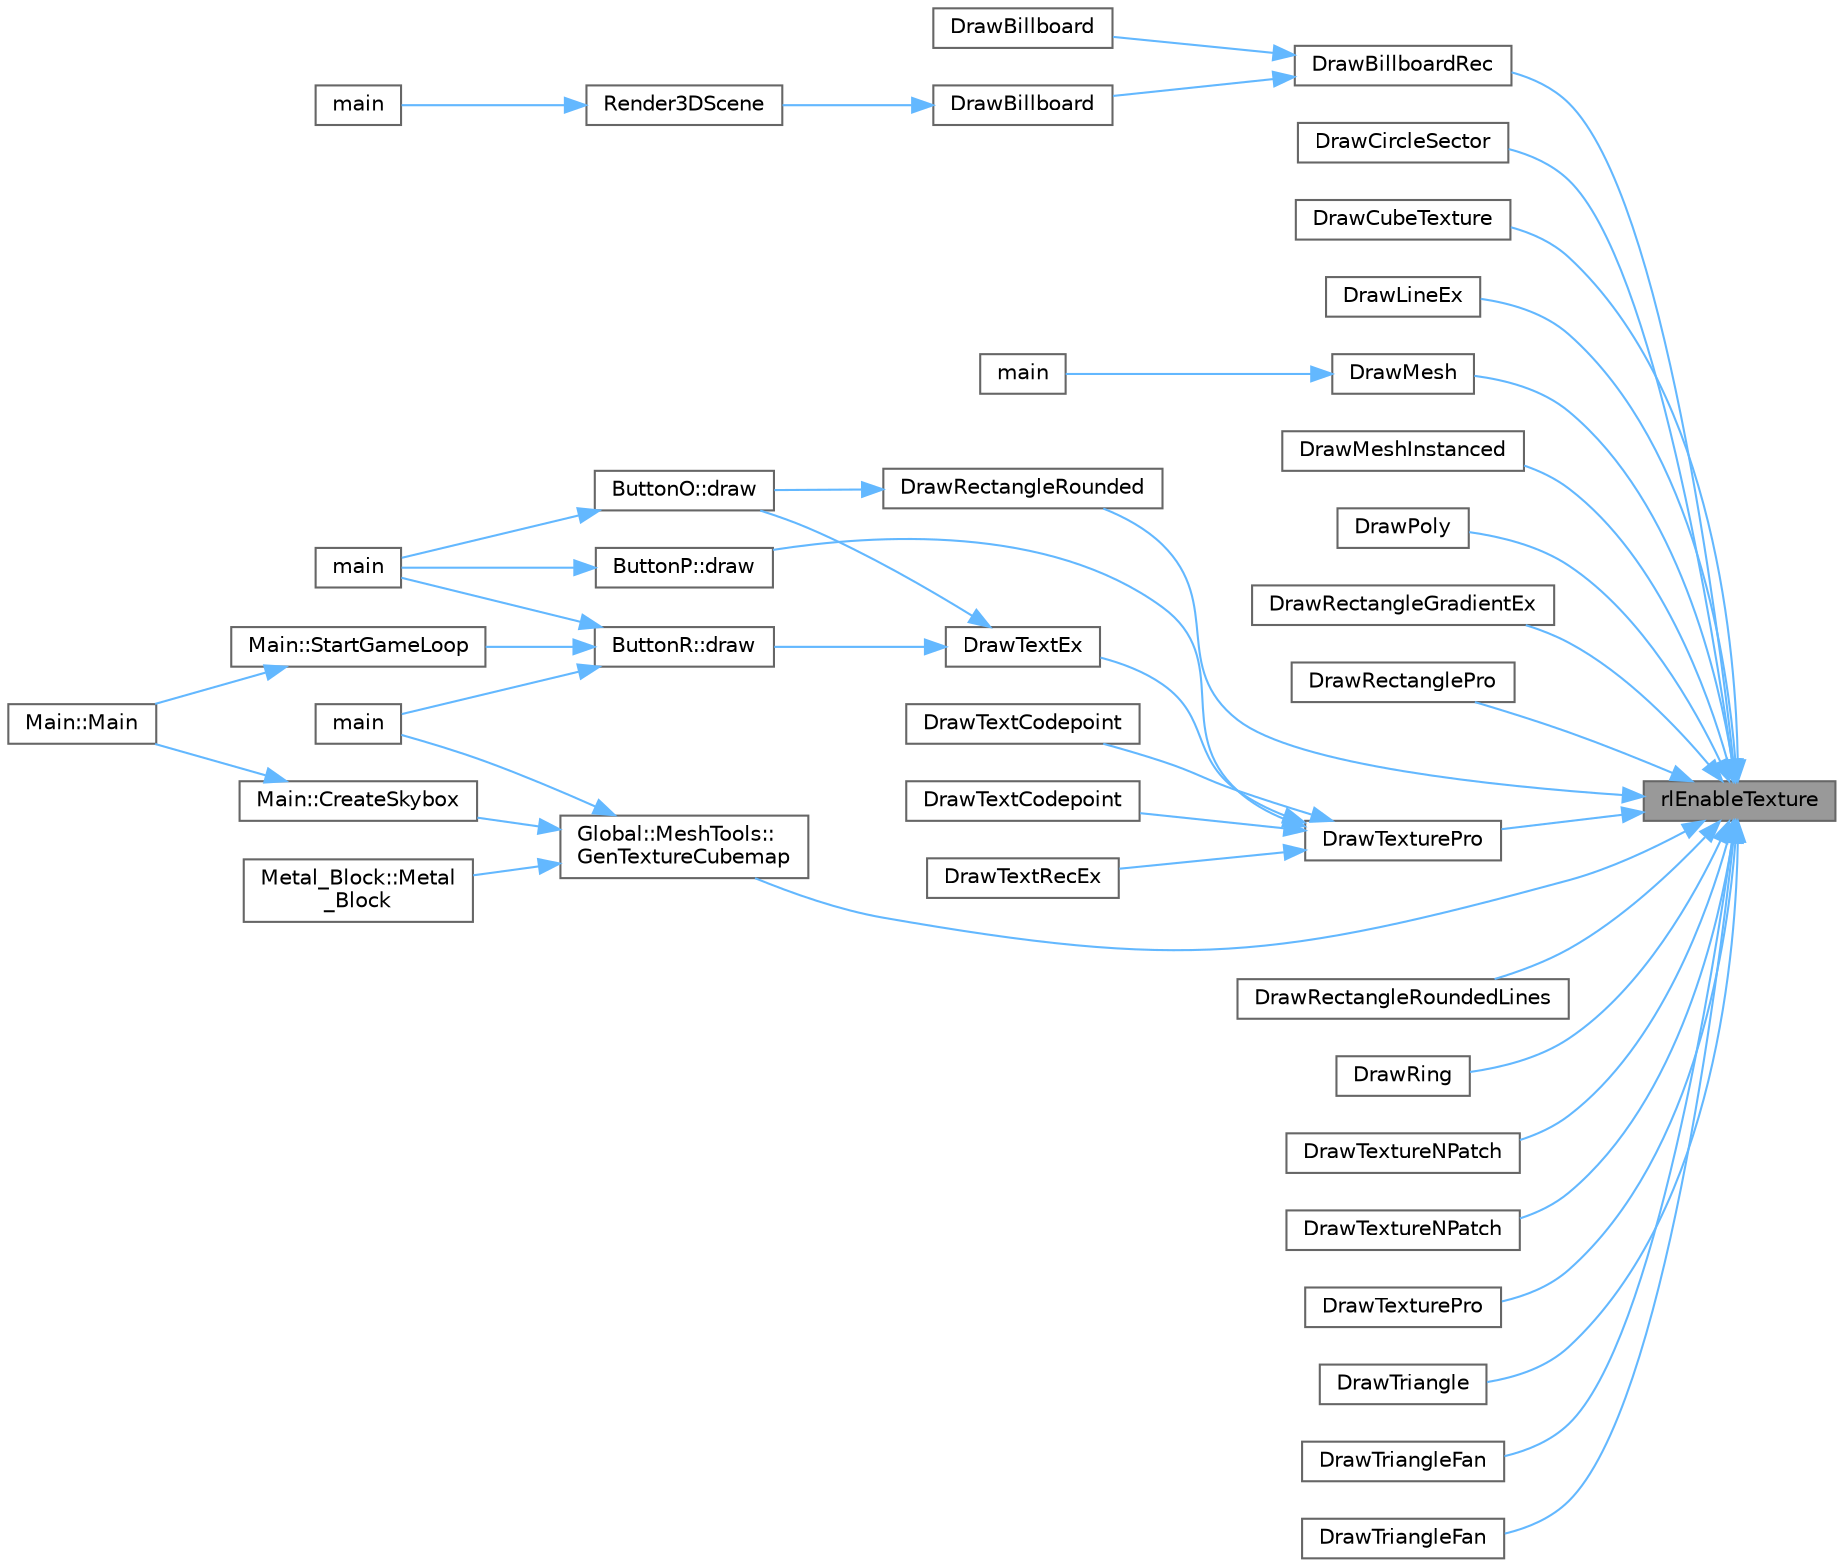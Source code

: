 digraph "rlEnableTexture"
{
 // LATEX_PDF_SIZE
  bgcolor="transparent";
  edge [fontname=Helvetica,fontsize=10,labelfontname=Helvetica,labelfontsize=10];
  node [fontname=Helvetica,fontsize=10,shape=box,height=0.2,width=0.4];
  rankdir="RL";
  Node1 [id="Node000001",label="rlEnableTexture",height=0.2,width=0.4,color="gray40", fillcolor="grey60", style="filled", fontcolor="black",tooltip=" "];
  Node1 -> Node2 [id="edge44_Node000001_Node000002",dir="back",color="steelblue1",style="solid",tooltip=" "];
  Node2 [id="Node000002",label="DrawBillboardRec",height=0.2,width=0.4,color="grey40", fillcolor="white", style="filled",URL="$_classes_2lib_2raylib_2src_2models_8c.html#a74498df5d7e379ecfe9d9515d210783f",tooltip=" "];
  Node2 -> Node3 [id="edge45_Node000002_Node000003",dir="back",color="steelblue1",style="solid",tooltip=" "];
  Node3 [id="Node000003",label="DrawBillboard",height=0.2,width=0.4,color="grey40", fillcolor="white", style="filled",URL="$_classes_2lib_2_raylib_erosion_standalone-main_2raylib_2src_2models_8c.html#ae7037e4628c218a129ef41818ba824a5",tooltip=" "];
  Node2 -> Node4 [id="edge46_Node000002_Node000004",dir="back",color="steelblue1",style="solid",tooltip=" "];
  Node4 [id="Node000004",label="DrawBillboard",height=0.2,width=0.4,color="grey40", fillcolor="white", style="filled",URL="$_old_2_classes_2lib_2rmodels_8c.html#a91c826f25f6c8c9dac2a170f2fa9f73e",tooltip=" "];
  Node4 -> Node5 [id="edge47_Node000004_Node000005",dir="back",color="steelblue1",style="solid",tooltip=" "];
  Node5 [id="Node000005",label="Render3DScene",height=0.2,width=0.4,color="grey40", fillcolor="white", style="filled",URL="$_classes_2lib_2_raylib_erosion_standalone-main_2src_2main_8cpp.html#ad86ef8813977cfce37962bc5ceff25b3",tooltip=" "];
  Node5 -> Node6 [id="edge48_Node000005_Node000006",dir="back",color="steelblue1",style="solid",tooltip=" "];
  Node6 [id="Node000006",label="main",height=0.2,width=0.4,color="grey40", fillcolor="white", style="filled",URL="$_classes_2lib_2_raylib_erosion_standalone-main_2src_2main_8cpp.html#a840291bc02cba5474a4cb46a9b9566fe",tooltip=" "];
  Node1 -> Node7 [id="edge49_Node000001_Node000007",dir="back",color="steelblue1",style="solid",tooltip=" "];
  Node7 [id="Node000007",label="DrawCircleSector",height=0.2,width=0.4,color="grey40", fillcolor="white", style="filled",URL="$_old_2_classes_2lib_2raylib_2src_2shapes_8c.html#a33510c467c5efffebc08bb52309c7d83",tooltip=" "];
  Node1 -> Node8 [id="edge50_Node000001_Node000008",dir="back",color="steelblue1",style="solid",tooltip=" "];
  Node8 [id="Node000008",label="DrawCubeTexture",height=0.2,width=0.4,color="grey40", fillcolor="white", style="filled",URL="$_classes_2lib_2raylib_2src_2models_8c.html#a9e9625f8fb06bd2aee9216dd427dcbf3",tooltip=" "];
  Node1 -> Node9 [id="edge51_Node000001_Node000009",dir="back",color="steelblue1",style="solid",tooltip=" "];
  Node9 [id="Node000009",label="DrawLineEx",height=0.2,width=0.4,color="grey40", fillcolor="white", style="filled",URL="$_old_2_classes_2lib_2rshapes_8c.html#ab1ebb7ab44d1e3cd6292565a72435a85",tooltip=" "];
  Node1 -> Node10 [id="edge52_Node000001_Node000010",dir="back",color="steelblue1",style="solid",tooltip=" "];
  Node10 [id="Node000010",label="DrawMesh",height=0.2,width=0.4,color="grey40", fillcolor="white", style="filled",URL="$_old_2_classes_2lib_2rmodels_8c.html#a38f49946d0f9d8b60cd515bcc4045e0c",tooltip=" "];
  Node10 -> Node11 [id="edge53_Node000010_Node000011",dir="back",color="steelblue1",style="solid",tooltip=" "];
  Node11 [id="Node000011",label="main",height=0.2,width=0.4,color="grey40", fillcolor="white", style="filled",URL="$_classes_2_marching_cubes_8h.html#ae66f6b31b5ad750f1fe042a706a4e3d4",tooltip=" "];
  Node1 -> Node12 [id="edge54_Node000001_Node000012",dir="back",color="steelblue1",style="solid",tooltip=" "];
  Node12 [id="Node000012",label="DrawMeshInstanced",height=0.2,width=0.4,color="grey40", fillcolor="white", style="filled",URL="$_old_2_classes_2lib_2rmodels_8c.html#a1eacca1bb4cc722145d42807fb64b76c",tooltip=" "];
  Node1 -> Node13 [id="edge55_Node000001_Node000013",dir="back",color="steelblue1",style="solid",tooltip=" "];
  Node13 [id="Node000013",label="DrawPoly",height=0.2,width=0.4,color="grey40", fillcolor="white", style="filled",URL="$_old_2_classes_2lib_2rshapes_8c.html#a26c1ddc4b5c1d441d4542740ae2d2573",tooltip=" "];
  Node1 -> Node14 [id="edge56_Node000001_Node000014",dir="back",color="steelblue1",style="solid",tooltip=" "];
  Node14 [id="Node000014",label="DrawRectangleGradientEx",height=0.2,width=0.4,color="grey40", fillcolor="white", style="filled",URL="$_old_2_classes_2lib_2rshapes_8c.html#a9404dfe204113909ce74490f95585483",tooltip=" "];
  Node1 -> Node15 [id="edge57_Node000001_Node000015",dir="back",color="steelblue1",style="solid",tooltip=" "];
  Node15 [id="Node000015",label="DrawRectanglePro",height=0.2,width=0.4,color="grey40", fillcolor="white", style="filled",URL="$_old_2_classes_2lib_2rshapes_8c.html#a04fc7272f007f1ca0e5951e6a2244dc2",tooltip=" "];
  Node1 -> Node16 [id="edge58_Node000001_Node000016",dir="back",color="steelblue1",style="solid",tooltip=" "];
  Node16 [id="Node000016",label="DrawRectangleRounded",height=0.2,width=0.4,color="grey40", fillcolor="white", style="filled",URL="$_old_2_classes_2lib_2rshapes_8c.html#a332d67c1af514eb5abf5938d43338fd0",tooltip=" "];
  Node16 -> Node17 [id="edge59_Node000016_Node000017",dir="back",color="steelblue1",style="solid",tooltip=" "];
  Node17 [id="Node000017",label="ButtonO::draw",height=0.2,width=0.4,color="grey40", fillcolor="white", style="filled",URL="$class_button_o.html#ad4c10eea08b443c4ff87e2efd11d2816",tooltip=" "];
  Node17 -> Node18 [id="edge60_Node000017_Node000018",dir="back",color="steelblue1",style="solid",tooltip=" "];
  Node18 [id="Node000018",label="main",height=0.2,width=0.4,color="grey40", fillcolor="white", style="filled",URL="$lib_2_buttons_2src_2main_8cpp.html#ae66f6b31b5ad750f1fe042a706a4e3d4",tooltip=" "];
  Node1 -> Node19 [id="edge61_Node000001_Node000019",dir="back",color="steelblue1",style="solid",tooltip=" "];
  Node19 [id="Node000019",label="DrawRectangleRoundedLines",height=0.2,width=0.4,color="grey40", fillcolor="white", style="filled",URL="$_old_2_classes_2lib_2raylib_2src_2shapes_8c.html#adb1bf10ff6d80ad7141d56814567c9ee",tooltip=" "];
  Node1 -> Node20 [id="edge62_Node000001_Node000020",dir="back",color="steelblue1",style="solid",tooltip=" "];
  Node20 [id="Node000020",label="DrawRing",height=0.2,width=0.4,color="grey40", fillcolor="white", style="filled",URL="$_old_2_classes_2lib_2raylib_2src_2shapes_8c.html#a1b11f7a621437da084988aed4219afae",tooltip=" "];
  Node1 -> Node21 [id="edge63_Node000001_Node000021",dir="back",color="steelblue1",style="solid",tooltip=" "];
  Node21 [id="Node000021",label="DrawTextureNPatch",height=0.2,width=0.4,color="grey40", fillcolor="white", style="filled",URL="$_old_2_classes_2lib_2rtextures_8c.html#a20750b0331589308fe48767738b27841",tooltip=" "];
  Node1 -> Node22 [id="edge64_Node000001_Node000022",dir="back",color="steelblue1",style="solid",tooltip=" "];
  Node22 [id="Node000022",label="DrawTextureNPatch",height=0.2,width=0.4,color="grey40", fillcolor="white", style="filled",URL="$_classes_2lib_2_raylib_erosion_standalone-main_2raylib_2src_2textures_8c.html#a03894e1e40f390a5a45efe66f99dc926",tooltip=" "];
  Node1 -> Node23 [id="edge65_Node000001_Node000023",dir="back",color="steelblue1",style="solid",tooltip=" "];
  Node23 [id="Node000023",label="DrawTexturePro",height=0.2,width=0.4,color="grey40", fillcolor="white", style="filled",URL="$_old_2_classes_2lib_2rtextures_8c.html#a9ac96c691107122f053a291ca3789072",tooltip=" "];
  Node23 -> Node24 [id="edge66_Node000023_Node000024",dir="back",color="steelblue1",style="solid",tooltip=" "];
  Node24 [id="Node000024",label="ButtonP::draw",height=0.2,width=0.4,color="grey40", fillcolor="white", style="filled",URL="$class_button_p.html#aa1a1ece03d37ecb262fc04e5de64ce8c",tooltip=" "];
  Node24 -> Node18 [id="edge67_Node000024_Node000018",dir="back",color="steelblue1",style="solid",tooltip=" "];
  Node23 -> Node25 [id="edge68_Node000023_Node000025",dir="back",color="steelblue1",style="solid",tooltip=" "];
  Node25 [id="Node000025",label="DrawTextCodepoint",height=0.2,width=0.4,color="grey40", fillcolor="white", style="filled",URL="$_old_2_classes_2lib_2rtext_8c.html#afa8124f9a9ca1b5749a0c2f5af66e115",tooltip=" "];
  Node23 -> Node26 [id="edge69_Node000023_Node000026",dir="back",color="steelblue1",style="solid",tooltip=" "];
  Node26 [id="Node000026",label="DrawTextCodepoint",height=0.2,width=0.4,color="grey40", fillcolor="white", style="filled",URL="$_classes_2lib_2_raylib_erosion_standalone-main_2raylib_2src_2text_8c.html#a77d92bb1b8f3ae92c9d17c66ded5694a",tooltip=" "];
  Node23 -> Node27 [id="edge70_Node000023_Node000027",dir="back",color="steelblue1",style="solid",tooltip=" "];
  Node27 [id="Node000027",label="DrawTextEx",height=0.2,width=0.4,color="grey40", fillcolor="white", style="filled",URL="$_old_2_classes_2lib_2rtext_8c.html#afa48e7e0974c35abf9b50f04e62ed9e7",tooltip=" "];
  Node27 -> Node17 [id="edge71_Node000027_Node000017",dir="back",color="steelblue1",style="solid",tooltip=" "];
  Node27 -> Node28 [id="edge72_Node000027_Node000028",dir="back",color="steelblue1",style="solid",tooltip=" "];
  Node28 [id="Node000028",label="ButtonR::draw",height=0.2,width=0.4,color="grey40", fillcolor="white", style="filled",URL="$class_button_r.html#ad36c81f6d7ea469f1c4849105089aaf5",tooltip=" "];
  Node28 -> Node18 [id="edge73_Node000028_Node000018",dir="back",color="steelblue1",style="solid",tooltip=" "];
  Node28 -> Node29 [id="edge74_Node000028_Node000029",dir="back",color="steelblue1",style="solid",tooltip=" "];
  Node29 [id="Node000029",label="main",height=0.2,width=0.4,color="grey40", fillcolor="white", style="filled",URL="$main_8cpp.html#a840291bc02cba5474a4cb46a9b9566fe",tooltip=" "];
  Node28 -> Node30 [id="edge75_Node000028_Node000030",dir="back",color="steelblue1",style="solid",tooltip=" "];
  Node30 [id="Node000030",label="Main::StartGameLoop",height=0.2,width=0.4,color="grey40", fillcolor="white", style="filled",URL="$class_main.html#ae41f68a79f75d932839c81505b01b365",tooltip=" "];
  Node30 -> Node31 [id="edge76_Node000030_Node000031",dir="back",color="steelblue1",style="solid",tooltip=" "];
  Node31 [id="Node000031",label="Main::Main",height=0.2,width=0.4,color="grey40", fillcolor="white", style="filled",URL="$class_main.html#a50d4361a1b613205467a441b5c40c199",tooltip=" "];
  Node23 -> Node32 [id="edge77_Node000023_Node000032",dir="back",color="steelblue1",style="solid",tooltip=" "];
  Node32 [id="Node000032",label="DrawTextRecEx",height=0.2,width=0.4,color="grey40", fillcolor="white", style="filled",URL="$_old_2_classes_2lib_2raylib_2src_2text_8c.html#aeac476138b141373d327d8b2dfa39ff9",tooltip=" "];
  Node1 -> Node33 [id="edge78_Node000001_Node000033",dir="back",color="steelblue1",style="solid",tooltip=" "];
  Node33 [id="Node000033",label="DrawTexturePro",height=0.2,width=0.4,color="grey40", fillcolor="white", style="filled",URL="$_classes_2lib_2_raylib_erosion_standalone-main_2raylib_2src_2textures_8c.html#a6676d9d2240afee2f7dc9db4956c7435",tooltip=" "];
  Node1 -> Node34 [id="edge79_Node000001_Node000034",dir="back",color="steelblue1",style="solid",tooltip=" "];
  Node34 [id="Node000034",label="DrawTriangle",height=0.2,width=0.4,color="grey40", fillcolor="white", style="filled",URL="$_old_2_classes_2lib_2rshapes_8c.html#abf98369c9d853f7e0cd1cab3c36193e4",tooltip=" "];
  Node1 -> Node35 [id="edge80_Node000001_Node000035",dir="back",color="steelblue1",style="solid",tooltip=" "];
  Node35 [id="Node000035",label="DrawTriangleFan",height=0.2,width=0.4,color="grey40", fillcolor="white", style="filled",URL="$_old_2_classes_2lib_2rshapes_8c.html#a5ea5068c1eb7a5d238fc98632dca693b",tooltip=" "];
  Node1 -> Node36 [id="edge81_Node000001_Node000036",dir="back",color="steelblue1",style="solid",tooltip=" "];
  Node36 [id="Node000036",label="DrawTriangleFan",height=0.2,width=0.4,color="grey40", fillcolor="white", style="filled",URL="$_classes_2lib_2_raylib_erosion_standalone-main_2raylib_2src_2shapes_8c.html#a96fd113ad6af29a830c831bec5f902be",tooltip=" "];
  Node1 -> Node37 [id="edge82_Node000001_Node000037",dir="back",color="steelblue1",style="solid",tooltip=" "];
  Node37 [id="Node000037",label="Global::MeshTools::\lGenTextureCubemap",height=0.2,width=0.4,color="grey40", fillcolor="white", style="filled",URL="$class_global_1_1_mesh_tools.html#abd961f7c3e9be62f8c27ab77518498ae",tooltip=" "];
  Node37 -> Node38 [id="edge83_Node000037_Node000038",dir="back",color="steelblue1",style="solid",tooltip=" "];
  Node38 [id="Node000038",label="Main::CreateSkybox",height=0.2,width=0.4,color="grey40", fillcolor="white", style="filled",URL="$class_main.html#af7e13029157a2c352dd99161bfb70291",tooltip=" "];
  Node38 -> Node31 [id="edge84_Node000038_Node000031",dir="back",color="steelblue1",style="solid",tooltip=" "];
  Node37 -> Node29 [id="edge85_Node000037_Node000029",dir="back",color="steelblue1",style="solid",tooltip=" "];
  Node37 -> Node39 [id="edge86_Node000037_Node000039",dir="back",color="steelblue1",style="solid",tooltip=" "];
  Node39 [id="Node000039",label="Metal_Block::Metal\l_Block",height=0.2,width=0.4,color="grey40", fillcolor="white", style="filled",URL="$class_metal___block.html#a0efd0d8b89c291a3bd530502e3c40fc2",tooltip=" "];
}
